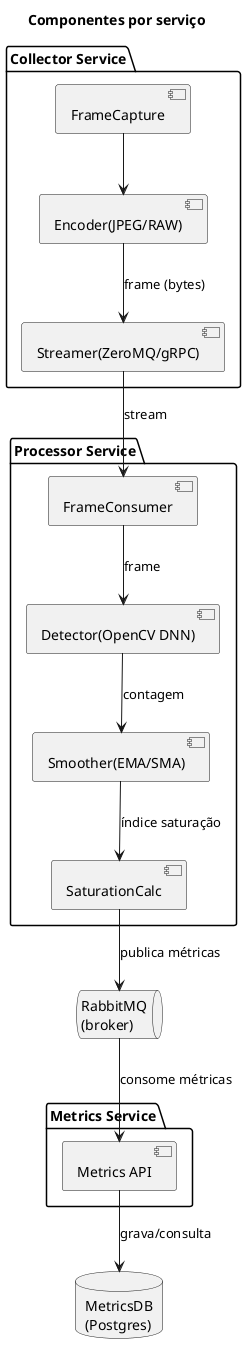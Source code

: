 @startuml Components - People Saturation

title Componentes por serviço

package "Collector Service" {
  [FrameCapture] as FC
  [Encoder(JPEG/RAW)] as ENC
  [Streamer(ZeroMQ/gRPC)] as STR
}

package "Processor Service" {
  [FrameConsumer] as CON
  [Detector(OpenCV DNN)] as DET
  [Smoother(EMA/SMA)] as SMO
  [SaturationCalc] as SAT
}
package "Metrics Service" {
  [Metrics API] as MET
}

database "MetricsDB\n(Postgres)" as MetricsDB

queue "RabbitMQ\n(broker)" as RabbitMQ

FC --> ENC
ENC --> STR : frame (bytes)
STR --> CON : stream
CON --> DET : frame
DET --> SMO : contagem
SMO --> SAT : índice saturação
SAT --> RabbitMQ : publica métricas
RabbitMQ --> MET : consome métricas
MET --> MetricsDB : grava/consulta

@enduml
